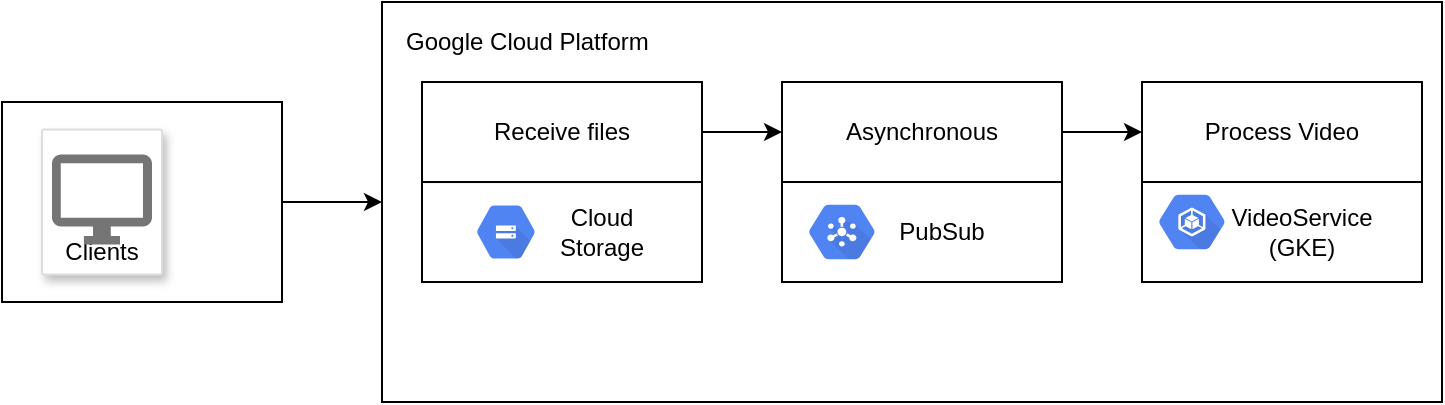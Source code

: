 <mxfile version="13.4.2" type="device"><diagram id="VtmEuj1MJoJr3mLSJI2n" name="Page-1"><mxGraphModel dx="786" dy="378" grid="1" gridSize="10" guides="1" tooltips="1" connect="1" arrows="1" fold="1" page="1" pageScale="1" pageWidth="850" pageHeight="1100" math="0" shadow="0"><root><mxCell id="0"/><mxCell id="1" parent="0"/><mxCell id="UqkZHb3cLWfQtsF0tTDK-6" value="" style="group" vertex="1" connectable="0" parent="1"><mxGeometry x="30" y="80" width="720" height="200" as="geometry"/></mxCell><mxCell id="fB8SMLpQRbBoHfnCvi73-40" value="" style="rounded=0;whiteSpace=wrap;html=1;strokeColor=#000000;fontColor=#000000;" parent="UqkZHb3cLWfQtsF0tTDK-6" vertex="1"><mxGeometry x="190" width="530" height="200" as="geometry"/></mxCell><mxCell id="fB8SMLpQRbBoHfnCvi73-33" value="" style="rounded=0;whiteSpace=wrap;html=1;" parent="UqkZHb3cLWfQtsF0tTDK-6" vertex="1"><mxGeometry x="570" y="90.01" width="140" height="50" as="geometry"/></mxCell><mxCell id="fB8SMLpQRbBoHfnCvi73-32" value="" style="rounded=0;whiteSpace=wrap;html=1;" parent="UqkZHb3cLWfQtsF0tTDK-6" vertex="1"><mxGeometry x="390" y="90.01" width="140" height="50" as="geometry"/></mxCell><mxCell id="fB8SMLpQRbBoHfnCvi73-1" value="Process Video" style="rounded=0;whiteSpace=wrap;html=1;" parent="UqkZHb3cLWfQtsF0tTDK-6" vertex="1"><mxGeometry x="570" y="40" width="140" height="50" as="geometry"/></mxCell><mxCell id="fB8SMLpQRbBoHfnCvi73-28" value="" style="rounded=0;whiteSpace=wrap;html=1;" parent="UqkZHb3cLWfQtsF0tTDK-6" vertex="1"><mxGeometry x="210" y="90.01" width="140" height="50" as="geometry"/></mxCell><mxCell id="fB8SMLpQRbBoHfnCvi73-21" value="Receive files" style="rounded=0;whiteSpace=wrap;html=1;" parent="UqkZHb3cLWfQtsF0tTDK-6" vertex="1"><mxGeometry x="210" y="40.01" width="140" height="50" as="geometry"/></mxCell><mxCell id="fB8SMLpQRbBoHfnCvi73-9" value="Asynchronous" style="rounded=0;whiteSpace=wrap;html=1;" parent="UqkZHb3cLWfQtsF0tTDK-6" vertex="1"><mxGeometry x="390" y="40" width="140" height="50" as="geometry"/></mxCell><mxCell id="fB8SMLpQRbBoHfnCvi73-47" style="rounded=0;orthogonalLoop=1;jettySize=auto;html=1;exitX=1;exitY=0.5;exitDx=0;exitDy=0;fontColor=#000000;entryX=0;entryY=0.5;entryDx=0;entryDy=0;" parent="UqkZHb3cLWfQtsF0tTDK-6" source="fB8SMLpQRbBoHfnCvi73-21" target="fB8SMLpQRbBoHfnCvi73-9" edge="1"><mxGeometry relative="1" as="geometry"/></mxCell><mxCell id="fB8SMLpQRbBoHfnCvi73-16" value="PubSub" style="text;html=1;strokeColor=none;fillColor=none;align=center;verticalAlign=middle;whiteSpace=wrap;rounded=0;" parent="UqkZHb3cLWfQtsF0tTDK-6" vertex="1"><mxGeometry x="450" y="105" width="40" height="20" as="geometry"/></mxCell><mxCell id="fB8SMLpQRbBoHfnCvi73-42" value="Cloud Storage" style="text;html=1;strokeColor=none;fillColor=none;align=center;verticalAlign=middle;whiteSpace=wrap;rounded=0;" parent="UqkZHb3cLWfQtsF0tTDK-6" vertex="1"><mxGeometry x="280" y="105" width="40" height="20" as="geometry"/></mxCell><mxCell id="fB8SMLpQRbBoHfnCvi73-43" value="VideoService&lt;br&gt;(GKE)" style="text;html=1;strokeColor=none;fillColor=none;align=center;verticalAlign=middle;whiteSpace=wrap;rounded=0;" parent="UqkZHb3cLWfQtsF0tTDK-6" vertex="1"><mxGeometry x="630" y="102.51" width="40" height="25" as="geometry"/></mxCell><mxCell id="fB8SMLpQRbBoHfnCvi73-44" value="" style="group" parent="UqkZHb3cLWfQtsF0tTDK-6" vertex="1" connectable="0"><mxGeometry y="50" width="140" height="100" as="geometry"/></mxCell><mxCell id="fB8SMLpQRbBoHfnCvi73-36" value="" style="rounded=0;whiteSpace=wrap;html=1;" parent="fB8SMLpQRbBoHfnCvi73-44" vertex="1"><mxGeometry width="140" height="100" as="geometry"/></mxCell><mxCell id="fB8SMLpQRbBoHfnCvi73-38" value="&#10;&#10;Clients" style="strokeColor=#dddddd;shadow=1;strokeWidth=1;rounded=1;absoluteArcSize=1;arcSize=2;labelPosition=center;verticalLabelPosition=middle;align=center;verticalAlign=bottom;spacingLeft=0;fontSize=12;whiteSpace=wrap;spacingBottom=2;" parent="fB8SMLpQRbBoHfnCvi73-44" vertex="1"><mxGeometry x="20" y="13.75" width="60" height="72.5" as="geometry"/></mxCell><mxCell id="fB8SMLpQRbBoHfnCvi73-39" value="" style="dashed=0;connectable=0;html=1;fillColor=#757575;strokeColor=none;shape=mxgraph.gcp2.desktop;part=1;" parent="fB8SMLpQRbBoHfnCvi73-38" vertex="1"><mxGeometry x="0.5" width="50" height="45" relative="1" as="geometry"><mxPoint x="-25" y="12.5" as="offset"/></mxGeometry></mxCell><mxCell id="fB8SMLpQRbBoHfnCvi73-45" value="Google Cloud Platform" style="text;html=1;strokeColor=none;fillColor=none;align=left;verticalAlign=middle;whiteSpace=wrap;rounded=0;" parent="UqkZHb3cLWfQtsF0tTDK-6" vertex="1"><mxGeometry x="200" y="10" width="220" height="20" as="geometry"/></mxCell><mxCell id="fB8SMLpQRbBoHfnCvi73-46" style="edgeStyle=orthogonalEdgeStyle;rounded=0;orthogonalLoop=1;jettySize=auto;html=1;exitX=1;exitY=0.5;exitDx=0;exitDy=0;entryX=0;entryY=0.5;entryDx=0;entryDy=0;fontColor=#000000;" parent="UqkZHb3cLWfQtsF0tTDK-6" source="fB8SMLpQRbBoHfnCvi73-36" target="fB8SMLpQRbBoHfnCvi73-40" edge="1"><mxGeometry relative="1" as="geometry"/></mxCell><mxCell id="fB8SMLpQRbBoHfnCvi73-48" style="rounded=0;orthogonalLoop=1;jettySize=auto;html=1;fontColor=#000000;entryX=0;entryY=0.5;entryDx=0;entryDy=0;" parent="UqkZHb3cLWfQtsF0tTDK-6" target="fB8SMLpQRbBoHfnCvi73-1" edge="1"><mxGeometry relative="1" as="geometry"><mxPoint x="530" y="65" as="sourcePoint"/><mxPoint x="400" y="75" as="targetPoint"/></mxGeometry></mxCell><mxCell id="UqkZHb3cLWfQtsF0tTDK-3" value="" style="dashed=0;connectable=0;html=1;fillColor=#5184F3;strokeColor=none;shape=mxgraph.gcp2.hexIcon;prIcon=cloud_storage;part=1;labelPosition=right;verticalLabelPosition=middle;align=left;verticalAlign=middle;spacingLeft=5;fontColor=#999999;fontSize=12;" vertex="1" parent="UqkZHb3cLWfQtsF0tTDK-6"><mxGeometry x="230" y="95.51" width="44" height="39" as="geometry"/></mxCell><mxCell id="UqkZHb3cLWfQtsF0tTDK-4" value="" style="html=1;fillColor=#5184F3;strokeColor=none;verticalAlign=top;labelPosition=center;verticalLabelPosition=bottom;align=center;spacingTop=-6;fontSize=11;fontStyle=1;fontColor=#999999;shape=mxgraph.gcp2.hexIcon;prIcon=cloud_pubsub" vertex="1" parent="UqkZHb3cLWfQtsF0tTDK-6"><mxGeometry x="395" y="95.01" width="50" height="40" as="geometry"/></mxCell><mxCell id="UqkZHb3cLWfQtsF0tTDK-5" value="" style="html=1;fillColor=#5184F3;strokeColor=none;verticalAlign=top;labelPosition=center;verticalLabelPosition=bottom;align=center;spacingTop=-6;fontSize=11;fontStyle=1;fontColor=#999999;shape=mxgraph.gcp2.hexIcon;prIcon=container_engine" vertex="1" parent="UqkZHb3cLWfQtsF0tTDK-6"><mxGeometry x="570" y="90.01" width="50" height="40" as="geometry"/></mxCell></root></mxGraphModel></diagram></mxfile>
